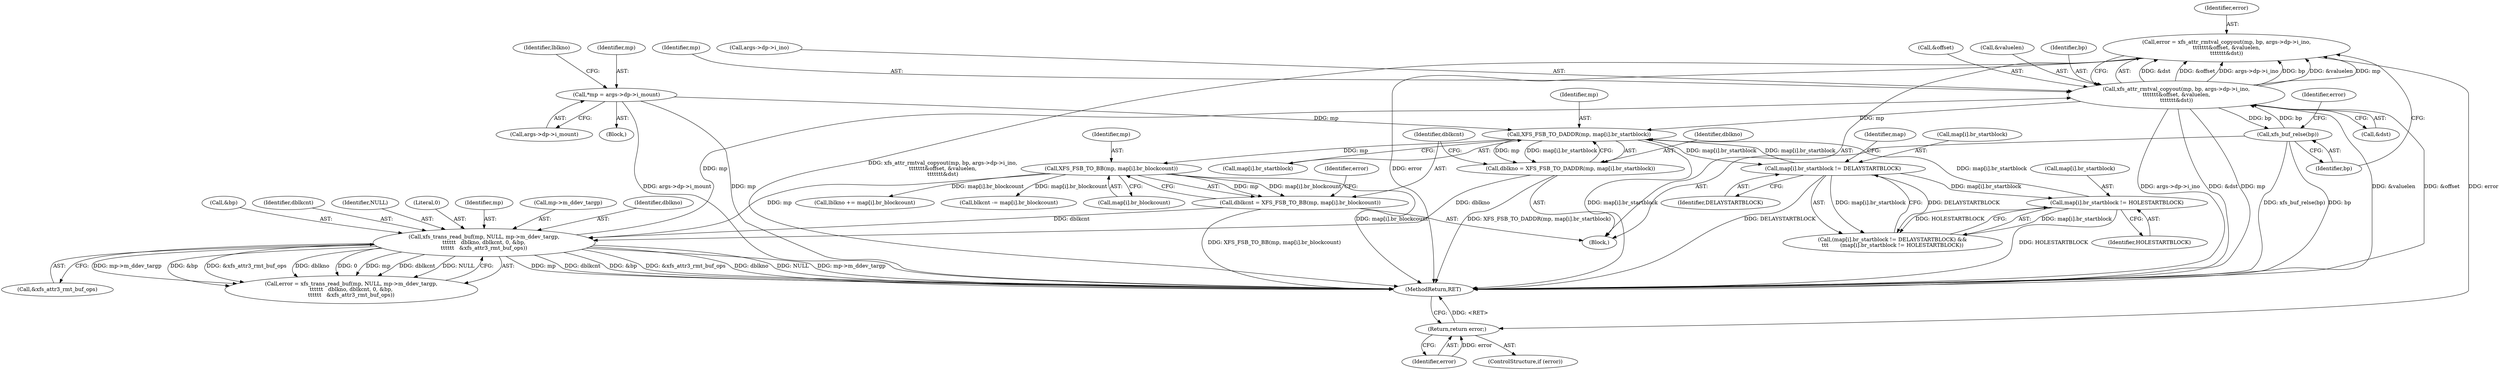 digraph "0_linux_8275cdd0e7ac550dcce2b3ef6d2fb3b808c1ae59_8@API" {
"1000261" [label="(Call,error = xfs_attr_rmtval_copyout(mp, bp, args->dp->i_ino,\n\t\t\t\t\t\t\t&offset, &valuelen,\n\t\t\t\t\t\t\t&dst))"];
"1000263" [label="(Call,xfs_attr_rmtval_copyout(mp, bp, args->dp->i_ino,\n\t\t\t\t\t\t\t&offset, &valuelen,\n\t\t\t\t\t\t\t&dst))"];
"1000244" [label="(Call,xfs_trans_read_buf(mp, NULL, mp->m_ddev_targp,\n\t\t\t\t\t\t   dblkno, dblkcnt, 0, &bp,\n\t\t\t\t\t\t   &xfs_attr3_rmt_buf_ops))"];
"1000235" [label="(Call,XFS_FSB_TO_BB(mp, map[i].br_blockcount))"];
"1000226" [label="(Call,XFS_FSB_TO_DADDR(mp, map[i].br_startblock))"];
"1000106" [label="(Call,*mp = args->dp->i_mount)"];
"1000217" [label="(Call,map[i].br_startblock != HOLESTARTBLOCK)"];
"1000210" [label="(Call,map[i].br_startblock != DELAYSTARTBLOCK)"];
"1000224" [label="(Call,dblkno = XFS_FSB_TO_DADDR(mp, map[i].br_startblock))"];
"1000233" [label="(Call,dblkcnt = XFS_FSB_TO_BB(mp, map[i].br_blockcount))"];
"1000277" [label="(Call,xfs_buf_relse(bp))"];
"1000281" [label="(Return,return error;)"];
"1000234" [label="(Identifier,dblkcnt)"];
"1000263" [label="(Call,xfs_attr_rmtval_copyout(mp, bp, args->dp->i_ino,\n\t\t\t\t\t\t\t&offset, &valuelen,\n\t\t\t\t\t\t\t&dst))"];
"1000281" [label="(Return,return error;)"];
"1000218" [label="(Call,map[i].br_startblock)"];
"1000271" [label="(Call,&offset)"];
"1000255" [label="(Call,&xfs_attr3_rmt_buf_ops)"];
"1000116" [label="(Identifier,lblkno)"];
"1000244" [label="(Call,xfs_trans_read_buf(mp, NULL, mp->m_ddev_targp,\n\t\t\t\t\t\t   dblkno, dblkcnt, 0, &bp,\n\t\t\t\t\t\t   &xfs_attr3_rmt_buf_ops))"];
"1000236" [label="(Identifier,mp)"];
"1000277" [label="(Call,xfs_buf_relse(bp))"];
"1000253" [label="(Call,&bp)"];
"1000108" [label="(Call,args->dp->i_mount)"];
"1000282" [label="(Identifier,error)"];
"1000251" [label="(Identifier,dblkcnt)"];
"1000210" [label="(Call,map[i].br_startblock != DELAYSTARTBLOCK)"];
"1000233" [label="(Call,dblkcnt = XFS_FSB_TO_BB(mp, map[i].br_blockcount))"];
"1000273" [label="(Call,&valuelen)"];
"1000216" [label="(Identifier,DELAYSTARTBLOCK)"];
"1000242" [label="(Call,error = xfs_trans_read_buf(mp, NULL, mp->m_ddev_targp,\n\t\t\t\t\t\t   dblkno, dblkcnt, 0, &bp,\n\t\t\t\t\t\t   &xfs_attr3_rmt_buf_ops))"];
"1000246" [label="(Identifier,NULL)"];
"1000265" [label="(Identifier,bp)"];
"1000275" [label="(Call,&dst)"];
"1000264" [label="(Identifier,mp)"];
"1000262" [label="(Identifier,error)"];
"1000278" [label="(Identifier,bp)"];
"1000228" [label="(Call,map[i].br_startblock)"];
"1000217" [label="(Call,map[i].br_startblock != HOLESTARTBLOCK)"];
"1000279" [label="(ControlStructure,if (error))"];
"1000261" [label="(Call,error = xfs_attr_rmtval_copyout(mp, bp, args->dp->i_ino,\n\t\t\t\t\t\t\t&offset, &valuelen,\n\t\t\t\t\t\t\t&dst))"];
"1000235" [label="(Call,XFS_FSB_TO_BB(mp, map[i].br_blockcount))"];
"1000205" [label="(Block,)"];
"1000252" [label="(Literal,0)"];
"1000226" [label="(Call,XFS_FSB_TO_DADDR(mp, map[i].br_startblock))"];
"1000237" [label="(Call,map[i].br_blockcount)"];
"1000283" [label="(Call,lblkno += map[i].br_blockcount)"];
"1000227" [label="(Identifier,mp)"];
"1000245" [label="(Identifier,mp)"];
"1000103" [label="(Block,)"];
"1000211" [label="(Call,map[i].br_startblock)"];
"1000224" [label="(Call,dblkno = XFS_FSB_TO_DADDR(mp, map[i].br_startblock))"];
"1000290" [label="(Call,blkcnt -= map[i].br_blockcount)"];
"1000225" [label="(Identifier,dblkno)"];
"1000107" [label="(Identifier,mp)"];
"1000220" [label="(Identifier,map)"];
"1000209" [label="(Call,(map[i].br_startblock != DELAYSTARTBLOCK) &&\n\t\t\t       (map[i].br_startblock != HOLESTARTBLOCK))"];
"1000223" [label="(Identifier,HOLESTARTBLOCK)"];
"1000280" [label="(Identifier,error)"];
"1000303" [label="(MethodReturn,RET)"];
"1000106" [label="(Call,*mp = args->dp->i_mount)"];
"1000247" [label="(Call,mp->m_ddev_targp)"];
"1000243" [label="(Identifier,error)"];
"1000250" [label="(Identifier,dblkno)"];
"1000266" [label="(Call,args->dp->i_ino)"];
"1000261" -> "1000205"  [label="AST: "];
"1000261" -> "1000263"  [label="CFG: "];
"1000262" -> "1000261"  [label="AST: "];
"1000263" -> "1000261"  [label="AST: "];
"1000278" -> "1000261"  [label="CFG: "];
"1000261" -> "1000303"  [label="DDG: xfs_attr_rmtval_copyout(mp, bp, args->dp->i_ino,\n\t\t\t\t\t\t\t&offset, &valuelen,\n\t\t\t\t\t\t\t&dst)"];
"1000261" -> "1000303"  [label="DDG: error"];
"1000263" -> "1000261"  [label="DDG: &dst"];
"1000263" -> "1000261"  [label="DDG: &offset"];
"1000263" -> "1000261"  [label="DDG: args->dp->i_ino"];
"1000263" -> "1000261"  [label="DDG: bp"];
"1000263" -> "1000261"  [label="DDG: &valuelen"];
"1000263" -> "1000261"  [label="DDG: mp"];
"1000261" -> "1000281"  [label="DDG: error"];
"1000263" -> "1000275"  [label="CFG: "];
"1000264" -> "1000263"  [label="AST: "];
"1000265" -> "1000263"  [label="AST: "];
"1000266" -> "1000263"  [label="AST: "];
"1000271" -> "1000263"  [label="AST: "];
"1000273" -> "1000263"  [label="AST: "];
"1000275" -> "1000263"  [label="AST: "];
"1000263" -> "1000303"  [label="DDG: args->dp->i_ino"];
"1000263" -> "1000303"  [label="DDG: &dst"];
"1000263" -> "1000303"  [label="DDG: mp"];
"1000263" -> "1000303"  [label="DDG: &valuelen"];
"1000263" -> "1000303"  [label="DDG: &offset"];
"1000263" -> "1000226"  [label="DDG: mp"];
"1000244" -> "1000263"  [label="DDG: mp"];
"1000277" -> "1000263"  [label="DDG: bp"];
"1000263" -> "1000277"  [label="DDG: bp"];
"1000244" -> "1000242"  [label="AST: "];
"1000244" -> "1000255"  [label="CFG: "];
"1000245" -> "1000244"  [label="AST: "];
"1000246" -> "1000244"  [label="AST: "];
"1000247" -> "1000244"  [label="AST: "];
"1000250" -> "1000244"  [label="AST: "];
"1000251" -> "1000244"  [label="AST: "];
"1000252" -> "1000244"  [label="AST: "];
"1000253" -> "1000244"  [label="AST: "];
"1000255" -> "1000244"  [label="AST: "];
"1000242" -> "1000244"  [label="CFG: "];
"1000244" -> "1000303"  [label="DDG: mp"];
"1000244" -> "1000303"  [label="DDG: dblkcnt"];
"1000244" -> "1000303"  [label="DDG: &bp"];
"1000244" -> "1000303"  [label="DDG: &xfs_attr3_rmt_buf_ops"];
"1000244" -> "1000303"  [label="DDG: dblkno"];
"1000244" -> "1000303"  [label="DDG: NULL"];
"1000244" -> "1000303"  [label="DDG: mp->m_ddev_targp"];
"1000244" -> "1000242"  [label="DDG: mp->m_ddev_targp"];
"1000244" -> "1000242"  [label="DDG: &bp"];
"1000244" -> "1000242"  [label="DDG: &xfs_attr3_rmt_buf_ops"];
"1000244" -> "1000242"  [label="DDG: dblkno"];
"1000244" -> "1000242"  [label="DDG: 0"];
"1000244" -> "1000242"  [label="DDG: mp"];
"1000244" -> "1000242"  [label="DDG: dblkcnt"];
"1000244" -> "1000242"  [label="DDG: NULL"];
"1000235" -> "1000244"  [label="DDG: mp"];
"1000224" -> "1000244"  [label="DDG: dblkno"];
"1000233" -> "1000244"  [label="DDG: dblkcnt"];
"1000235" -> "1000233"  [label="AST: "];
"1000235" -> "1000237"  [label="CFG: "];
"1000236" -> "1000235"  [label="AST: "];
"1000237" -> "1000235"  [label="AST: "];
"1000233" -> "1000235"  [label="CFG: "];
"1000235" -> "1000303"  [label="DDG: map[i].br_blockcount"];
"1000235" -> "1000233"  [label="DDG: mp"];
"1000235" -> "1000233"  [label="DDG: map[i].br_blockcount"];
"1000226" -> "1000235"  [label="DDG: mp"];
"1000235" -> "1000283"  [label="DDG: map[i].br_blockcount"];
"1000235" -> "1000290"  [label="DDG: map[i].br_blockcount"];
"1000226" -> "1000224"  [label="AST: "];
"1000226" -> "1000228"  [label="CFG: "];
"1000227" -> "1000226"  [label="AST: "];
"1000228" -> "1000226"  [label="AST: "];
"1000224" -> "1000226"  [label="CFG: "];
"1000226" -> "1000303"  [label="DDG: map[i].br_startblock"];
"1000226" -> "1000210"  [label="DDG: map[i].br_startblock"];
"1000226" -> "1000224"  [label="DDG: mp"];
"1000226" -> "1000224"  [label="DDG: map[i].br_startblock"];
"1000106" -> "1000226"  [label="DDG: mp"];
"1000217" -> "1000226"  [label="DDG: map[i].br_startblock"];
"1000210" -> "1000226"  [label="DDG: map[i].br_startblock"];
"1000106" -> "1000103"  [label="AST: "];
"1000106" -> "1000108"  [label="CFG: "];
"1000107" -> "1000106"  [label="AST: "];
"1000108" -> "1000106"  [label="AST: "];
"1000116" -> "1000106"  [label="CFG: "];
"1000106" -> "1000303"  [label="DDG: args->dp->i_mount"];
"1000106" -> "1000303"  [label="DDG: mp"];
"1000217" -> "1000209"  [label="AST: "];
"1000217" -> "1000223"  [label="CFG: "];
"1000218" -> "1000217"  [label="AST: "];
"1000223" -> "1000217"  [label="AST: "];
"1000209" -> "1000217"  [label="CFG: "];
"1000217" -> "1000303"  [label="DDG: HOLESTARTBLOCK"];
"1000217" -> "1000209"  [label="DDG: map[i].br_startblock"];
"1000217" -> "1000209"  [label="DDG: HOLESTARTBLOCK"];
"1000210" -> "1000217"  [label="DDG: map[i].br_startblock"];
"1000210" -> "1000209"  [label="AST: "];
"1000210" -> "1000216"  [label="CFG: "];
"1000211" -> "1000210"  [label="AST: "];
"1000216" -> "1000210"  [label="AST: "];
"1000220" -> "1000210"  [label="CFG: "];
"1000209" -> "1000210"  [label="CFG: "];
"1000210" -> "1000303"  [label="DDG: DELAYSTARTBLOCK"];
"1000210" -> "1000209"  [label="DDG: map[i].br_startblock"];
"1000210" -> "1000209"  [label="DDG: DELAYSTARTBLOCK"];
"1000224" -> "1000205"  [label="AST: "];
"1000225" -> "1000224"  [label="AST: "];
"1000234" -> "1000224"  [label="CFG: "];
"1000224" -> "1000303"  [label="DDG: XFS_FSB_TO_DADDR(mp, map[i].br_startblock)"];
"1000233" -> "1000205"  [label="AST: "];
"1000234" -> "1000233"  [label="AST: "];
"1000243" -> "1000233"  [label="CFG: "];
"1000233" -> "1000303"  [label="DDG: XFS_FSB_TO_BB(mp, map[i].br_blockcount)"];
"1000277" -> "1000205"  [label="AST: "];
"1000277" -> "1000278"  [label="CFG: "];
"1000278" -> "1000277"  [label="AST: "];
"1000280" -> "1000277"  [label="CFG: "];
"1000277" -> "1000303"  [label="DDG: bp"];
"1000277" -> "1000303"  [label="DDG: xfs_buf_relse(bp)"];
"1000281" -> "1000279"  [label="AST: "];
"1000281" -> "1000282"  [label="CFG: "];
"1000282" -> "1000281"  [label="AST: "];
"1000303" -> "1000281"  [label="CFG: "];
"1000281" -> "1000303"  [label="DDG: <RET>"];
"1000282" -> "1000281"  [label="DDG: error"];
}
